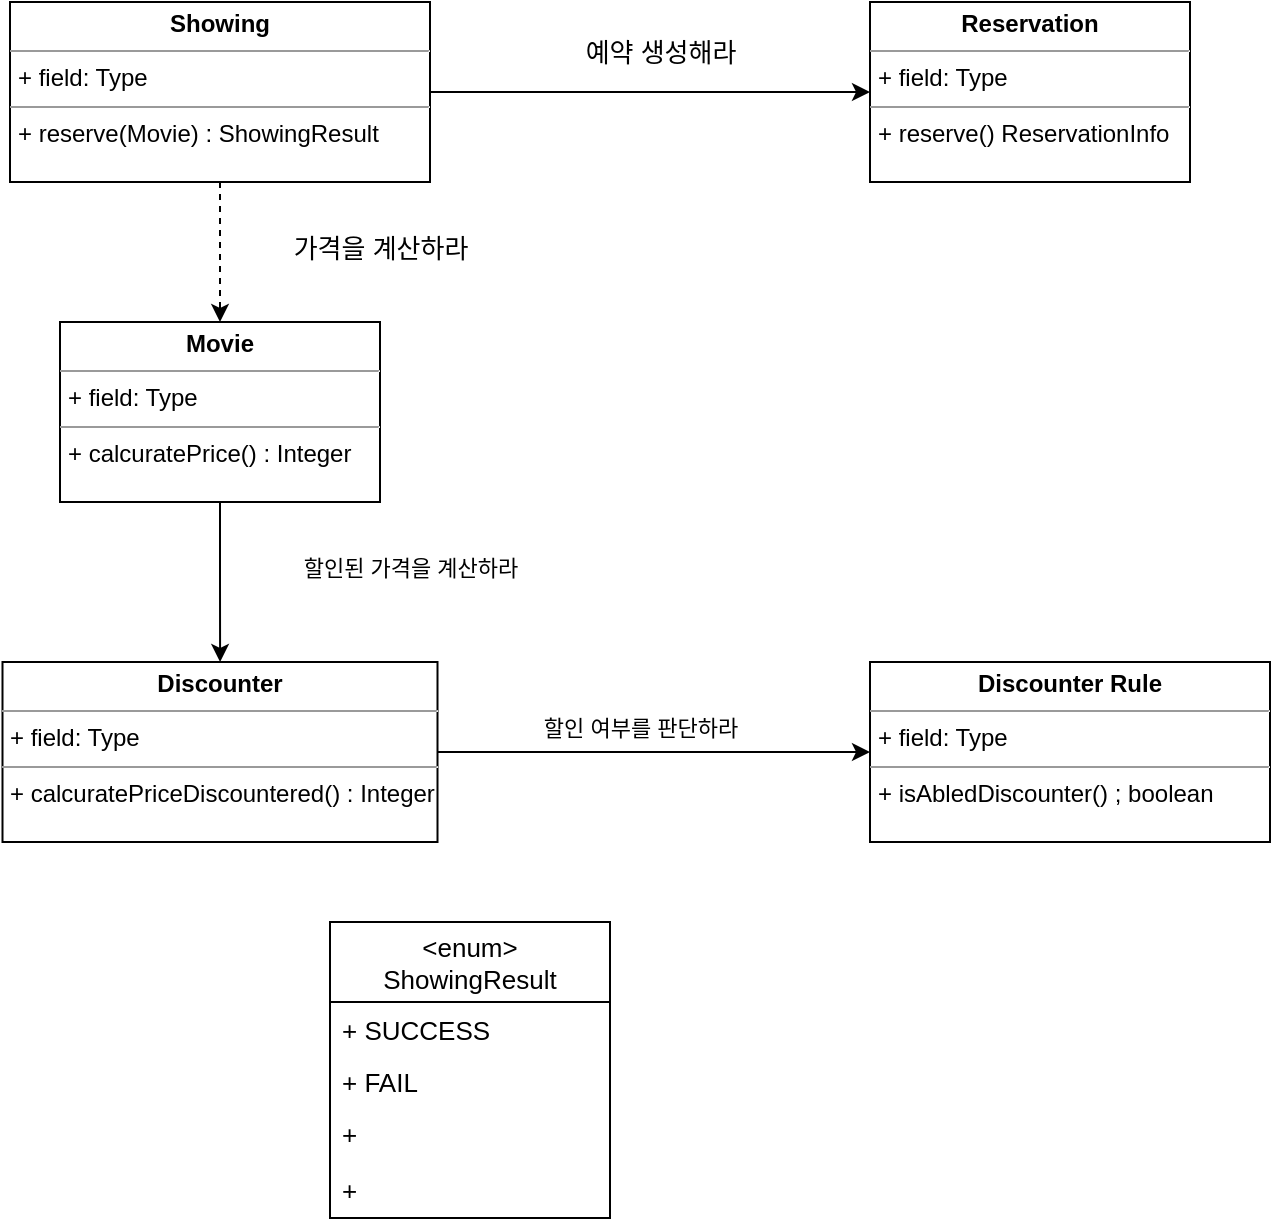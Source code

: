 <mxfile version="20.5.3" type="embed" pages="2"><diagram name="클래스 다이어그램" id="fg0hdYamoDkEO5FkSazv"><mxGraphModel dx="1008" dy="482" grid="1" gridSize="10" guides="1" tooltips="1" connect="1" arrows="1" fold="1" page="1" pageScale="1" pageWidth="827" pageHeight="1169" math="0" shadow="0"><root><mxCell id="0"/><mxCell id="1" parent="0"/><mxCell id="N9k6go1t3sRG1Ku_PZO6-28" style="edgeStyle=orthogonalEdgeStyle;rounded=0;orthogonalLoop=1;jettySize=auto;html=1;" parent="1" source="N9k6go1t3sRG1Ku_PZO6-14" target="N9k6go1t3sRG1Ku_PZO6-21" edge="1"><mxGeometry relative="1" as="geometry"/></mxCell><mxCell id="N9k6go1t3sRG1Ku_PZO6-31" style="edgeStyle=orthogonalEdgeStyle;rounded=0;orthogonalLoop=1;jettySize=auto;html=1;dashed=1;" parent="1" source="N9k6go1t3sRG1Ku_PZO6-14" target="N9k6go1t3sRG1Ku_PZO6-30" edge="1"><mxGeometry relative="1" as="geometry"/></mxCell><mxCell id="N9k6go1t3sRG1Ku_PZO6-14" value="&lt;p style=&quot;margin:0px;margin-top:4px;text-align:center;&quot;&gt;&lt;b&gt;Showing&lt;/b&gt;&lt;/p&gt;&lt;hr size=&quot;1&quot;&gt;&lt;p style=&quot;margin:0px;margin-left:4px;&quot;&gt;+ field: Type&lt;/p&gt;&lt;hr size=&quot;1&quot;&gt;&lt;p style=&quot;margin:0px;margin-left:4px;&quot;&gt;+ reserve(Movie) : ShowingResult&lt;/p&gt;" style="verticalAlign=top;align=left;overflow=fill;fontSize=12;fontFamily=Helvetica;html=1;whiteSpace=wrap;" parent="1" vertex="1"><mxGeometry x="30" y="40" width="210" height="90" as="geometry"/></mxCell><mxCell id="N9k6go1t3sRG1Ku_PZO6-21" value="&lt;p style=&quot;margin:0px;margin-top:4px;text-align:center;&quot;&gt;&lt;b&gt;Reservation&lt;/b&gt;&lt;/p&gt;&lt;hr size=&quot;1&quot;&gt;&lt;p style=&quot;margin:0px;margin-left:4px;&quot;&gt;+ field: Type&lt;/p&gt;&lt;hr size=&quot;1&quot;&gt;&lt;p style=&quot;margin:0px;margin-left:4px;&quot;&gt;+ reserve() ReservationInfo&lt;/p&gt;" style="verticalAlign=top;align=left;overflow=fill;fontSize=12;fontFamily=Helvetica;html=1;whiteSpace=wrap;" parent="1" vertex="1"><mxGeometry x="460" y="40" width="160" height="90" as="geometry"/></mxCell><mxCell id="N9k6go1t3sRG1Ku_PZO6-33" style="edgeStyle=orthogonalEdgeStyle;rounded=0;orthogonalLoop=1;jettySize=auto;html=1;" parent="1" source="N9k6go1t3sRG1Ku_PZO6-30" target="N9k6go1t3sRG1Ku_PZO6-32" edge="1"><mxGeometry relative="1" as="geometry"/></mxCell><mxCell id="N9k6go1t3sRG1Ku_PZO6-30" value="&lt;p style=&quot;margin:0px;margin-top:4px;text-align:center;&quot;&gt;&lt;b&gt;Movie&lt;/b&gt;&lt;/p&gt;&lt;hr size=&quot;1&quot;&gt;&lt;p style=&quot;margin:0px;margin-left:4px;&quot;&gt;+ field: Type&lt;/p&gt;&lt;hr size=&quot;1&quot;&gt;&lt;p style=&quot;margin:0px;margin-left:4px;&quot;&gt;+ calcuratePrice() : Integer&lt;/p&gt;" style="verticalAlign=top;align=left;overflow=fill;fontSize=12;fontFamily=Helvetica;html=1;whiteSpace=wrap;" parent="1" vertex="1"><mxGeometry x="55" y="200" width="160" height="90" as="geometry"/></mxCell><mxCell id="N9k6go1t3sRG1Ku_PZO6-35" style="edgeStyle=orthogonalEdgeStyle;rounded=0;orthogonalLoop=1;jettySize=auto;html=1;" parent="1" source="N9k6go1t3sRG1Ku_PZO6-32" target="N9k6go1t3sRG1Ku_PZO6-34" edge="1"><mxGeometry relative="1" as="geometry"/></mxCell><mxCell id="N9k6go1t3sRG1Ku_PZO6-32" value="&lt;p style=&quot;margin:0px;margin-top:4px;text-align:center;&quot;&gt;&lt;b&gt;Discounter&lt;/b&gt;&lt;/p&gt;&lt;hr size=&quot;1&quot;&gt;&lt;p style=&quot;margin:0px;margin-left:4px;&quot;&gt;+ field: Type&lt;/p&gt;&lt;hr size=&quot;1&quot;&gt;&lt;p style=&quot;margin:0px;margin-left:4px;&quot;&gt;+ calcuratePriceDiscountered() : Integer&lt;/p&gt;" style="verticalAlign=top;align=left;overflow=fill;fontSize=12;fontFamily=Helvetica;html=1;whiteSpace=wrap;" parent="1" vertex="1"><mxGeometry x="26.25" y="370" width="217.5" height="90" as="geometry"/></mxCell><mxCell id="N9k6go1t3sRG1Ku_PZO6-34" value="&lt;p style=&quot;margin:0px;margin-top:4px;text-align:center;&quot;&gt;&lt;b&gt;Discounter Rule&lt;/b&gt;&lt;/p&gt;&lt;hr size=&quot;1&quot;&gt;&lt;p style=&quot;margin:0px;margin-left:4px;&quot;&gt;+ field: Type&lt;/p&gt;&lt;hr size=&quot;1&quot;&gt;&lt;p style=&quot;margin:0px;margin-left:4px;&quot;&gt;+ isAbledDiscounter() ; boolean&lt;/p&gt;" style="verticalAlign=top;align=left;overflow=fill;fontSize=12;fontFamily=Helvetica;html=1;whiteSpace=wrap;" parent="1" vertex="1"><mxGeometry x="460" y="370" width="200" height="90" as="geometry"/></mxCell><mxCell id="N9k6go1t3sRG1Ku_PZO6-37" value="&lt;font style=&quot;font-size: 13px;&quot;&gt;예약 생성해라&lt;/font&gt;" style="text;html=1;align=center;verticalAlign=middle;resizable=0;points=[];autosize=1;strokeColor=none;fillColor=none;fontSize=11;fontFamily=Helvetica;fontColor=default;" parent="1" vertex="1"><mxGeometry x="310" y="50" width="90" height="30" as="geometry"/></mxCell><mxCell id="N9k6go1t3sRG1Ku_PZO6-38" value="&lt;font style=&quot;font-size: 13px;&quot;&gt;가격을 계산하라&lt;/font&gt;" style="text;html=1;align=center;verticalAlign=middle;resizable=0;points=[];autosize=1;strokeColor=none;fillColor=none;fontSize=11;fontFamily=Helvetica;fontColor=default;" parent="1" vertex="1"><mxGeometry x="160" y="148" width="110" height="30" as="geometry"/></mxCell><mxCell id="N9k6go1t3sRG1Ku_PZO6-39" value="할인된 가격을 계산하라" style="text;html=1;align=center;verticalAlign=middle;resizable=0;points=[];autosize=1;strokeColor=none;fillColor=none;fontSize=11;fontFamily=Helvetica;fontColor=default;" parent="1" vertex="1"><mxGeometry x="160" y="308" width="140" height="30" as="geometry"/></mxCell><mxCell id="N9k6go1t3sRG1Ku_PZO6-40" value="할인 여부를 판단하라" style="text;html=1;align=center;verticalAlign=middle;resizable=0;points=[];autosize=1;strokeColor=none;fillColor=none;fontSize=11;fontFamily=Helvetica;fontColor=default;" parent="1" vertex="1"><mxGeometry x="280" y="388" width="130" height="30" as="geometry"/></mxCell><mxCell id="toro-8yTVN0GT57zgmqv-1" value="&lt;enum&gt;&#10;ShowingResult" style="swimlane;fontStyle=0;childLayout=stackLayout;horizontal=1;startSize=40;fillColor=none;horizontalStack=0;resizeParent=1;resizeParentMax=0;resizeLast=0;collapsible=1;marginBottom=0;fontSize=13;" vertex="1" parent="1"><mxGeometry x="190" y="500" width="140" height="148" as="geometry"/></mxCell><mxCell id="toro-8yTVN0GT57zgmqv-2" value="+ SUCCESS" style="text;strokeColor=none;fillColor=none;align=left;verticalAlign=top;spacingLeft=4;spacingRight=4;overflow=hidden;rotatable=0;points=[[0,0.5],[1,0.5]];portConstraint=eastwest;fontSize=13;" vertex="1" parent="toro-8yTVN0GT57zgmqv-1"><mxGeometry y="40" width="140" height="26" as="geometry"/></mxCell><mxCell id="toro-8yTVN0GT57zgmqv-3" value="+ FAIL" style="text;strokeColor=none;fillColor=none;align=left;verticalAlign=top;spacingLeft=4;spacingRight=4;overflow=hidden;rotatable=0;points=[[0,0.5],[1,0.5]];portConstraint=eastwest;fontSize=13;" vertex="1" parent="toro-8yTVN0GT57zgmqv-1"><mxGeometry y="66" width="140" height="26" as="geometry"/></mxCell><mxCell id="toro-8yTVN0GT57zgmqv-4" value="+ &#10;" style="text;strokeColor=none;fillColor=none;align=left;verticalAlign=top;spacingLeft=4;spacingRight=4;overflow=hidden;rotatable=0;points=[[0,0.5],[1,0.5]];portConstraint=eastwest;fontSize=13;" vertex="1" parent="toro-8yTVN0GT57zgmqv-1"><mxGeometry y="92" width="140" height="28" as="geometry"/></mxCell><mxCell id="toro-8yTVN0GT57zgmqv-5" value="+ &#10;" style="text;strokeColor=none;fillColor=none;align=left;verticalAlign=top;spacingLeft=4;spacingRight=4;overflow=hidden;rotatable=0;points=[[0,0.5],[1,0.5]];portConstraint=eastwest;fontSize=13;" vertex="1" parent="toro-8yTVN0GT57zgmqv-1"><mxGeometry y="120" width="140" height="28" as="geometry"/></mxCell></root></mxGraphModel></diagram><diagram id="t-sJr2Lxvibr4370Rk68" name="시퀀스 다이어그램"><mxGraphModel dx="1117" dy="759" grid="1" gridSize="10" guides="1" tooltips="1" connect="1" arrows="1" fold="1" page="1" pageScale="1" pageWidth="827" pageHeight="1169" math="0" shadow="0"><root><mxCell id="0"/><mxCell id="1" parent="0"/><mxCell id="p2jNRnlfr26-qJUX-Efz-4" style="edgeStyle=elbowEdgeStyle;shape=connector;curved=0;rounded=0;orthogonalLoop=1;jettySize=auto;elbow=vertical;html=1;labelBackgroundColor=default;strokeColor=default;fontFamily=Helvetica;fontSize=11;fontColor=default;endArrow=block;" parent="1" source="p2jNRnlfr26-qJUX-Efz-1" target="p2jNRnlfr26-qJUX-Efz-2" edge="1"><mxGeometry relative="1" as="geometry"><Array as="points"><mxPoint x="240" y="140"/></Array></mxGeometry></mxCell><mxCell id="p2jNRnlfr26-qJUX-Efz-1" value="&lt;b&gt;Showing&lt;/b&gt;" style="shape=umlLifeline;perimeter=lifelinePerimeter;whiteSpace=wrap;html=1;container=1;dropTarget=0;collapsible=0;recursiveResize=0;outlineConnect=0;portConstraint=eastwest;newEdgeStyle={&quot;edgeStyle&quot;:&quot;elbowEdgeStyle&quot;,&quot;elbow&quot;:&quot;vertical&quot;,&quot;curved&quot;:0,&quot;rounded&quot;:0};fontFamily=Helvetica;fontSize=11;fontColor=default;" parent="1" vertex="1"><mxGeometry x="100" y="40" width="100" height="240" as="geometry"/></mxCell><mxCell id="p2jNRnlfr26-qJUX-Efz-11" style="edgeStyle=elbowEdgeStyle;shape=connector;curved=0;rounded=0;orthogonalLoop=1;jettySize=auto;elbow=vertical;html=1;labelBackgroundColor=default;strokeColor=default;fontFamily=Helvetica;fontSize=11;fontColor=default;endArrow=block;" parent="1" source="p2jNRnlfr26-qJUX-Efz-1" target="p2jNRnlfr26-qJUX-Efz-3" edge="1"><mxGeometry relative="1" as="geometry"><Array as="points"><mxPoint x="360" y="220"/><mxPoint x="260" y="200"/></Array></mxGeometry></mxCell><mxCell id="p2jNRnlfr26-qJUX-Efz-14" style="edgeStyle=elbowEdgeStyle;shape=connector;curved=0;rounded=0;orthogonalLoop=1;jettySize=auto;elbow=vertical;html=1;labelBackgroundColor=default;strokeColor=default;fontFamily=Helvetica;fontSize=11;fontColor=default;endArrow=block;" parent="1" source="p2jNRnlfr26-qJUX-Efz-2" target="p2jNRnlfr26-qJUX-Efz-13" edge="1"><mxGeometry relative="1" as="geometry"/></mxCell><mxCell id="p2jNRnlfr26-qJUX-Efz-2" value="&lt;b&gt;Movie&lt;/b&gt;" style="shape=umlLifeline;perimeter=lifelinePerimeter;whiteSpace=wrap;html=1;container=1;dropTarget=0;collapsible=0;recursiveResize=0;outlineConnect=0;portConstraint=eastwest;newEdgeStyle={&quot;edgeStyle&quot;:&quot;elbowEdgeStyle&quot;,&quot;elbow&quot;:&quot;vertical&quot;,&quot;curved&quot;:0,&quot;rounded&quot;:0};fontFamily=Helvetica;fontSize=11;fontColor=default;" parent="1" vertex="1"><mxGeometry x="270" y="40" width="100" height="240" as="geometry"/></mxCell><mxCell id="p2jNRnlfr26-qJUX-Efz-3" value="&lt;b&gt;Reservation&lt;/b&gt;" style="shape=umlLifeline;perimeter=lifelinePerimeter;whiteSpace=wrap;html=1;container=1;dropTarget=0;collapsible=0;recursiveResize=0;outlineConnect=0;portConstraint=eastwest;newEdgeStyle={&quot;edgeStyle&quot;:&quot;elbowEdgeStyle&quot;,&quot;elbow&quot;:&quot;vertical&quot;,&quot;curved&quot;:0,&quot;rounded&quot;:0};fontFamily=Helvetica;fontSize=11;fontColor=default;" parent="1" vertex="1"><mxGeometry x="560" y="40" width="100" height="240" as="geometry"/></mxCell><mxCell id="p2jNRnlfr26-qJUX-Efz-5" value="가격을 계산하라" style="text;html=1;align=center;verticalAlign=middle;resizable=0;points=[];autosize=1;strokeColor=none;fillColor=none;fontSize=11;fontFamily=Helvetica;fontColor=default;" parent="1" vertex="1"><mxGeometry x="180" y="110" width="100" height="30" as="geometry"/></mxCell><mxCell id="p2jNRnlfr26-qJUX-Efz-10" value="예매하라" style="html=1;verticalAlign=bottom;endArrow=block;edgeStyle=elbowEdgeStyle;elbow=vertical;curved=0;rounded=0;labelBackgroundColor=default;strokeColor=default;fontFamily=Helvetica;fontSize=11;fontColor=default;shape=connector;" parent="1" target="p2jNRnlfr26-qJUX-Efz-1" edge="1"><mxGeometry width="80" relative="1" as="geometry"><mxPoint x="80" y="120" as="sourcePoint"/><mxPoint x="100" y="100" as="targetPoint"/><Array as="points"><mxPoint x="100" y="120"/></Array></mxGeometry></mxCell><mxCell id="p2jNRnlfr26-qJUX-Efz-12" value="예약을 생성해라" style="text;html=1;align=center;verticalAlign=middle;resizable=0;points=[];autosize=1;strokeColor=none;fillColor=none;fontSize=11;fontFamily=Helvetica;fontColor=default;" parent="1" vertex="1"><mxGeometry x="180" y="190" width="100" height="30" as="geometry"/></mxCell><mxCell id="p2jNRnlfr26-qJUX-Efz-13" value="&lt;b&gt;Discounter&lt;/b&gt;" style="shape=umlLifeline;perimeter=lifelinePerimeter;whiteSpace=wrap;html=1;container=1;dropTarget=0;collapsible=0;recursiveResize=0;outlineConnect=0;portConstraint=eastwest;newEdgeStyle={&quot;edgeStyle&quot;:&quot;elbowEdgeStyle&quot;,&quot;elbow&quot;:&quot;vertical&quot;,&quot;curved&quot;:0,&quot;rounded&quot;:0};fontFamily=Helvetica;fontSize=11;fontColor=default;" parent="1" vertex="1"><mxGeometry x="420" y="40" width="100" height="240" as="geometry"/></mxCell><mxCell id="p2jNRnlfr26-qJUX-Efz-15" value="할인된 가격을 계산하라" style="text;html=1;align=center;verticalAlign=middle;resizable=0;points=[];autosize=1;strokeColor=none;fillColor=none;fontSize=11;fontFamily=Helvetica;fontColor=default;" parent="1" vertex="1"><mxGeometry x="320" y="130" width="140" height="30" as="geometry"/></mxCell></root></mxGraphModel></diagram></mxfile>